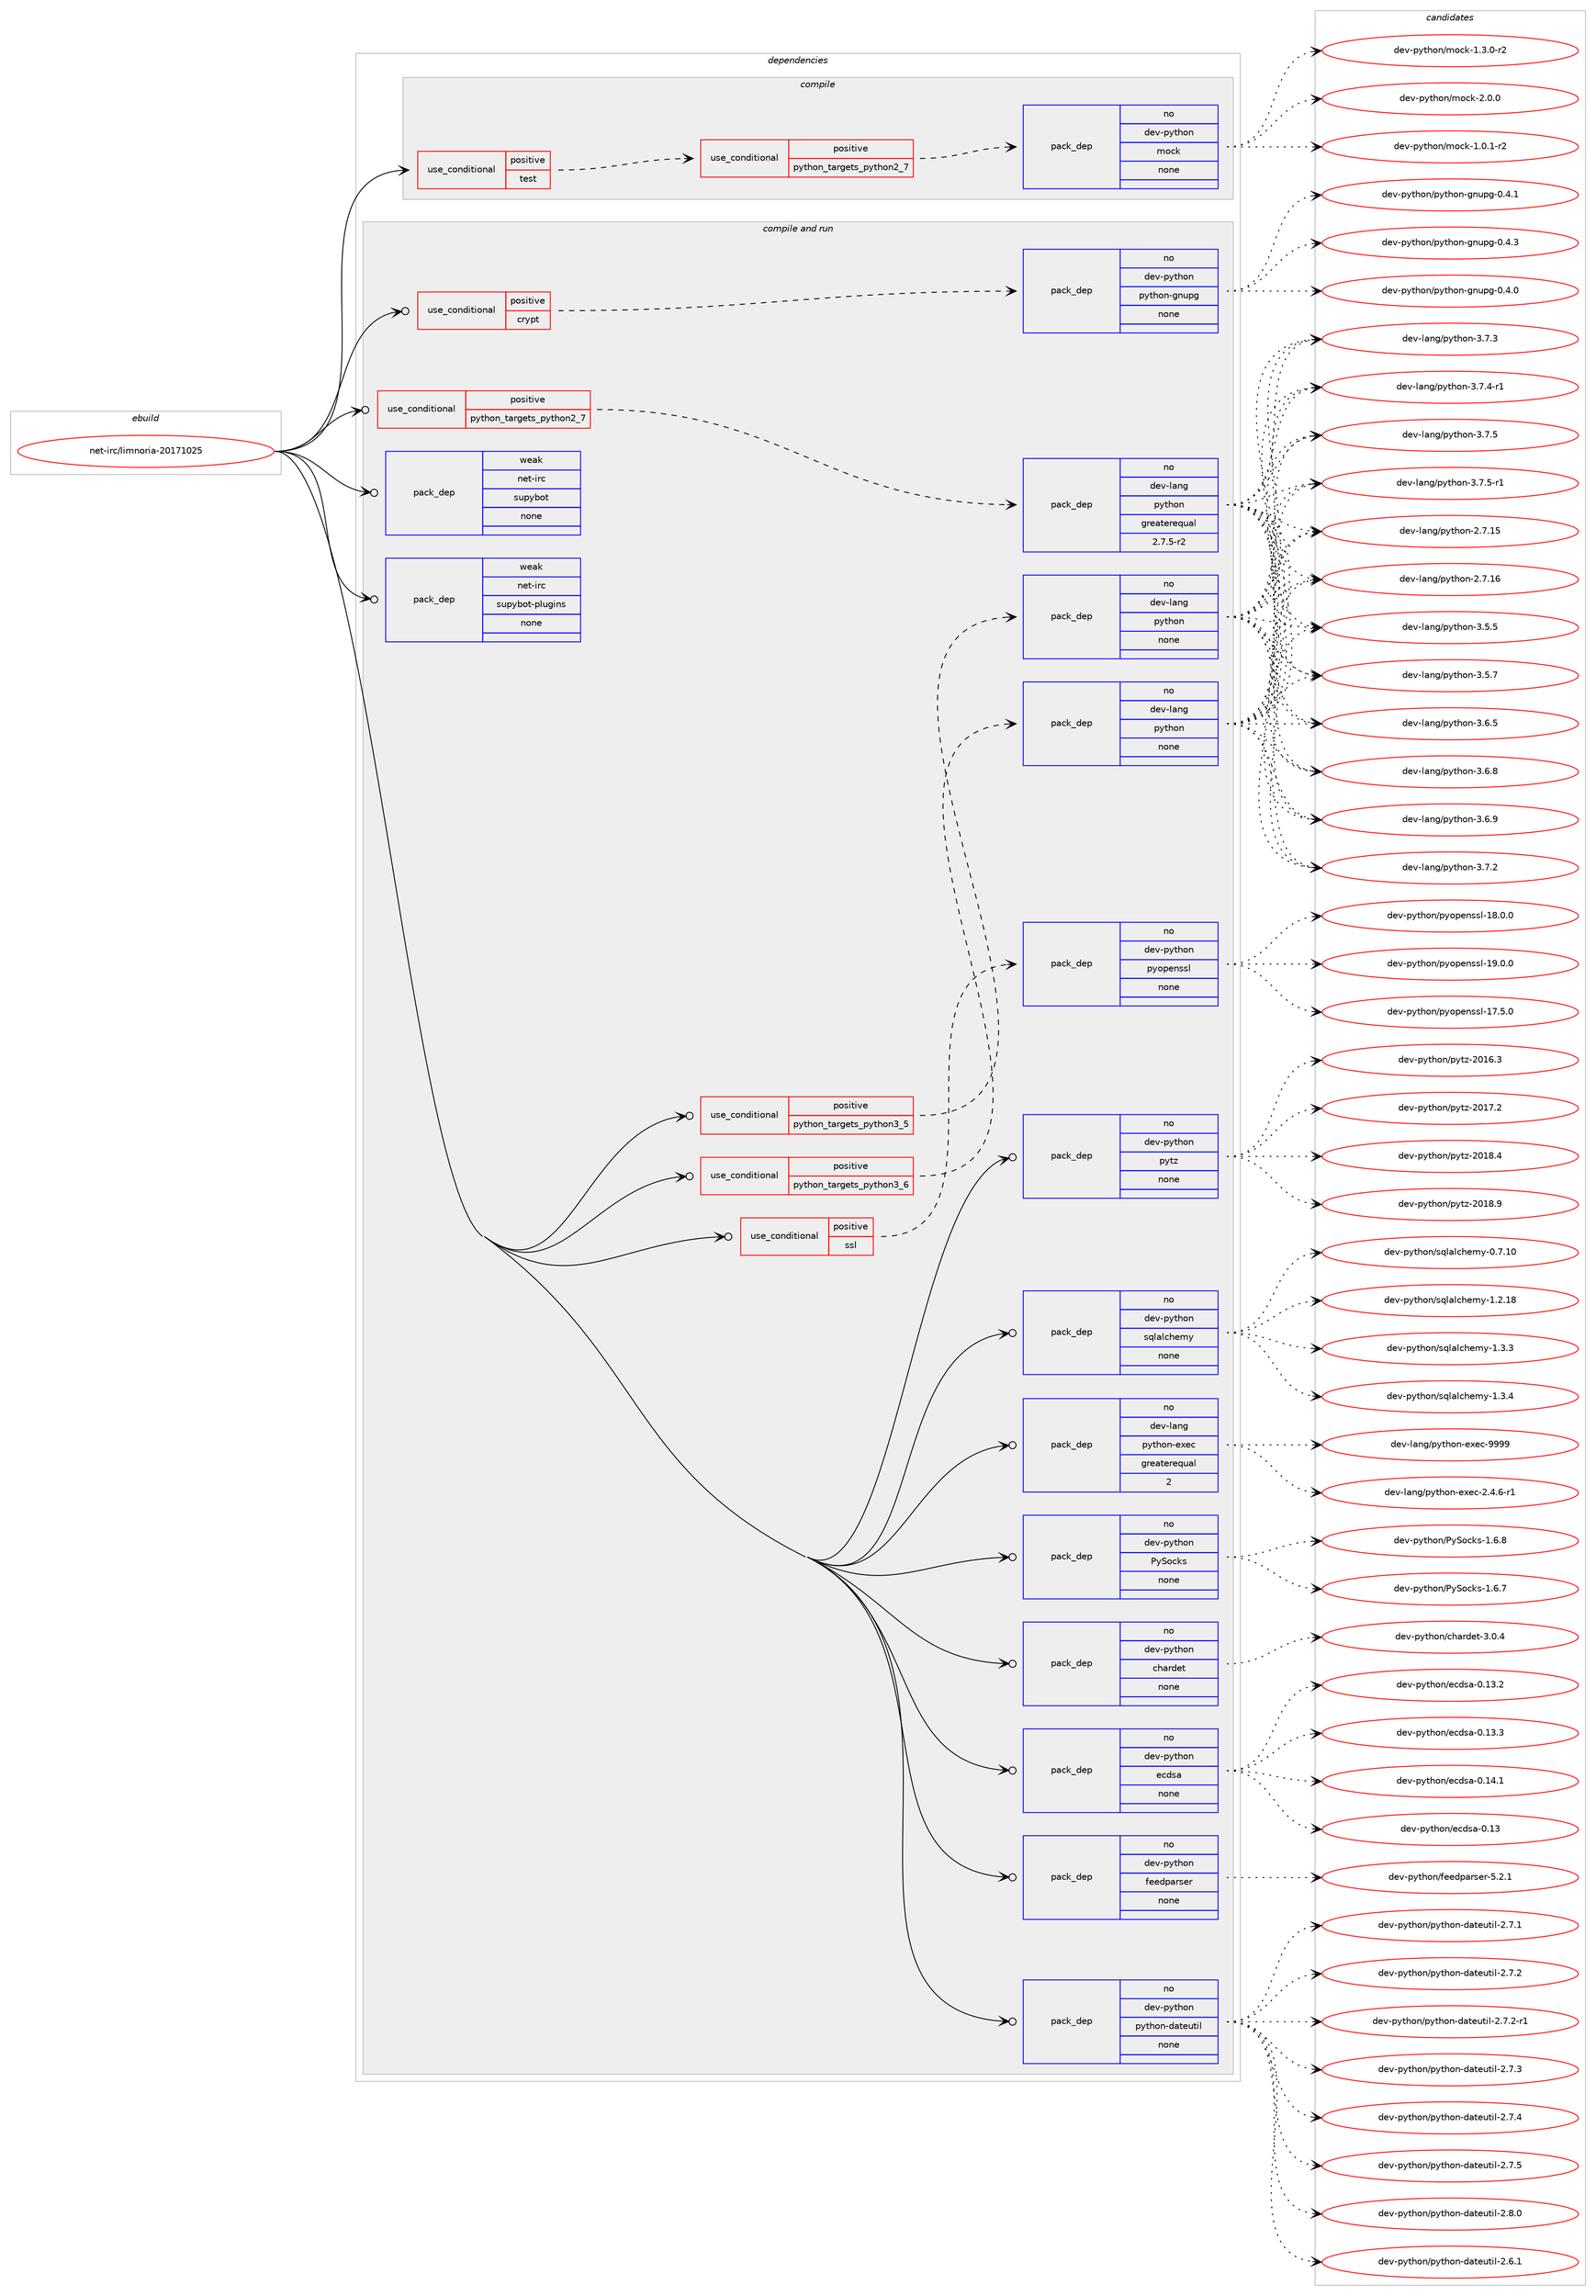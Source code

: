 digraph prolog {

# *************
# Graph options
# *************

newrank=true;
concentrate=true;
compound=true;
graph [rankdir=LR,fontname=Helvetica,fontsize=10,ranksep=1.5];#, ranksep=2.5, nodesep=0.2];
edge  [arrowhead=vee];
node  [fontname=Helvetica,fontsize=10];

# **********
# The ebuild
# **********

subgraph cluster_leftcol {
color=gray;
rank=same;
label=<<i>ebuild</i>>;
id [label="net-irc/limnoria-20171025", color=red, width=4, href="../net-irc/limnoria-20171025.svg"];
}

# ****************
# The dependencies
# ****************

subgraph cluster_midcol {
color=gray;
label=<<i>dependencies</i>>;
subgraph cluster_compile {
fillcolor="#eeeeee";
style=filled;
label=<<i>compile</i>>;
subgraph cond200869 {
dependency824465 [label=<<TABLE BORDER="0" CELLBORDER="1" CELLSPACING="0" CELLPADDING="4"><TR><TD ROWSPAN="3" CELLPADDING="10">use_conditional</TD></TR><TR><TD>positive</TD></TR><TR><TD>test</TD></TR></TABLE>>, shape=none, color=red];
subgraph cond200870 {
dependency824466 [label=<<TABLE BORDER="0" CELLBORDER="1" CELLSPACING="0" CELLPADDING="4"><TR><TD ROWSPAN="3" CELLPADDING="10">use_conditional</TD></TR><TR><TD>positive</TD></TR><TR><TD>python_targets_python2_7</TD></TR></TABLE>>, shape=none, color=red];
subgraph pack609172 {
dependency824467 [label=<<TABLE BORDER="0" CELLBORDER="1" CELLSPACING="0" CELLPADDING="4" WIDTH="220"><TR><TD ROWSPAN="6" CELLPADDING="30">pack_dep</TD></TR><TR><TD WIDTH="110">no</TD></TR><TR><TD>dev-python</TD></TR><TR><TD>mock</TD></TR><TR><TD>none</TD></TR><TR><TD></TD></TR></TABLE>>, shape=none, color=blue];
}
dependency824466:e -> dependency824467:w [weight=20,style="dashed",arrowhead="vee"];
}
dependency824465:e -> dependency824466:w [weight=20,style="dashed",arrowhead="vee"];
}
id:e -> dependency824465:w [weight=20,style="solid",arrowhead="vee"];
}
subgraph cluster_compileandrun {
fillcolor="#eeeeee";
style=filled;
label=<<i>compile and run</i>>;
subgraph cond200871 {
dependency824468 [label=<<TABLE BORDER="0" CELLBORDER="1" CELLSPACING="0" CELLPADDING="4"><TR><TD ROWSPAN="3" CELLPADDING="10">use_conditional</TD></TR><TR><TD>positive</TD></TR><TR><TD>crypt</TD></TR></TABLE>>, shape=none, color=red];
subgraph pack609173 {
dependency824469 [label=<<TABLE BORDER="0" CELLBORDER="1" CELLSPACING="0" CELLPADDING="4" WIDTH="220"><TR><TD ROWSPAN="6" CELLPADDING="30">pack_dep</TD></TR><TR><TD WIDTH="110">no</TD></TR><TR><TD>dev-python</TD></TR><TR><TD>python-gnupg</TD></TR><TR><TD>none</TD></TR><TR><TD></TD></TR></TABLE>>, shape=none, color=blue];
}
dependency824468:e -> dependency824469:w [weight=20,style="dashed",arrowhead="vee"];
}
id:e -> dependency824468:w [weight=20,style="solid",arrowhead="odotvee"];
subgraph cond200872 {
dependency824470 [label=<<TABLE BORDER="0" CELLBORDER="1" CELLSPACING="0" CELLPADDING="4"><TR><TD ROWSPAN="3" CELLPADDING="10">use_conditional</TD></TR><TR><TD>positive</TD></TR><TR><TD>python_targets_python2_7</TD></TR></TABLE>>, shape=none, color=red];
subgraph pack609174 {
dependency824471 [label=<<TABLE BORDER="0" CELLBORDER="1" CELLSPACING="0" CELLPADDING="4" WIDTH="220"><TR><TD ROWSPAN="6" CELLPADDING="30">pack_dep</TD></TR><TR><TD WIDTH="110">no</TD></TR><TR><TD>dev-lang</TD></TR><TR><TD>python</TD></TR><TR><TD>greaterequal</TD></TR><TR><TD>2.7.5-r2</TD></TR></TABLE>>, shape=none, color=blue];
}
dependency824470:e -> dependency824471:w [weight=20,style="dashed",arrowhead="vee"];
}
id:e -> dependency824470:w [weight=20,style="solid",arrowhead="odotvee"];
subgraph cond200873 {
dependency824472 [label=<<TABLE BORDER="0" CELLBORDER="1" CELLSPACING="0" CELLPADDING="4"><TR><TD ROWSPAN="3" CELLPADDING="10">use_conditional</TD></TR><TR><TD>positive</TD></TR><TR><TD>python_targets_python3_5</TD></TR></TABLE>>, shape=none, color=red];
subgraph pack609175 {
dependency824473 [label=<<TABLE BORDER="0" CELLBORDER="1" CELLSPACING="0" CELLPADDING="4" WIDTH="220"><TR><TD ROWSPAN="6" CELLPADDING="30">pack_dep</TD></TR><TR><TD WIDTH="110">no</TD></TR><TR><TD>dev-lang</TD></TR><TR><TD>python</TD></TR><TR><TD>none</TD></TR><TR><TD></TD></TR></TABLE>>, shape=none, color=blue];
}
dependency824472:e -> dependency824473:w [weight=20,style="dashed",arrowhead="vee"];
}
id:e -> dependency824472:w [weight=20,style="solid",arrowhead="odotvee"];
subgraph cond200874 {
dependency824474 [label=<<TABLE BORDER="0" CELLBORDER="1" CELLSPACING="0" CELLPADDING="4"><TR><TD ROWSPAN="3" CELLPADDING="10">use_conditional</TD></TR><TR><TD>positive</TD></TR><TR><TD>python_targets_python3_6</TD></TR></TABLE>>, shape=none, color=red];
subgraph pack609176 {
dependency824475 [label=<<TABLE BORDER="0" CELLBORDER="1" CELLSPACING="0" CELLPADDING="4" WIDTH="220"><TR><TD ROWSPAN="6" CELLPADDING="30">pack_dep</TD></TR><TR><TD WIDTH="110">no</TD></TR><TR><TD>dev-lang</TD></TR><TR><TD>python</TD></TR><TR><TD>none</TD></TR><TR><TD></TD></TR></TABLE>>, shape=none, color=blue];
}
dependency824474:e -> dependency824475:w [weight=20,style="dashed",arrowhead="vee"];
}
id:e -> dependency824474:w [weight=20,style="solid",arrowhead="odotvee"];
subgraph cond200875 {
dependency824476 [label=<<TABLE BORDER="0" CELLBORDER="1" CELLSPACING="0" CELLPADDING="4"><TR><TD ROWSPAN="3" CELLPADDING="10">use_conditional</TD></TR><TR><TD>positive</TD></TR><TR><TD>ssl</TD></TR></TABLE>>, shape=none, color=red];
subgraph pack609177 {
dependency824477 [label=<<TABLE BORDER="0" CELLBORDER="1" CELLSPACING="0" CELLPADDING="4" WIDTH="220"><TR><TD ROWSPAN="6" CELLPADDING="30">pack_dep</TD></TR><TR><TD WIDTH="110">no</TD></TR><TR><TD>dev-python</TD></TR><TR><TD>pyopenssl</TD></TR><TR><TD>none</TD></TR><TR><TD></TD></TR></TABLE>>, shape=none, color=blue];
}
dependency824476:e -> dependency824477:w [weight=20,style="dashed",arrowhead="vee"];
}
id:e -> dependency824476:w [weight=20,style="solid",arrowhead="odotvee"];
subgraph pack609178 {
dependency824478 [label=<<TABLE BORDER="0" CELLBORDER="1" CELLSPACING="0" CELLPADDING="4" WIDTH="220"><TR><TD ROWSPAN="6" CELLPADDING="30">pack_dep</TD></TR><TR><TD WIDTH="110">no</TD></TR><TR><TD>dev-lang</TD></TR><TR><TD>python-exec</TD></TR><TR><TD>greaterequal</TD></TR><TR><TD>2</TD></TR></TABLE>>, shape=none, color=blue];
}
id:e -> dependency824478:w [weight=20,style="solid",arrowhead="odotvee"];
subgraph pack609179 {
dependency824479 [label=<<TABLE BORDER="0" CELLBORDER="1" CELLSPACING="0" CELLPADDING="4" WIDTH="220"><TR><TD ROWSPAN="6" CELLPADDING="30">pack_dep</TD></TR><TR><TD WIDTH="110">no</TD></TR><TR><TD>dev-python</TD></TR><TR><TD>PySocks</TD></TR><TR><TD>none</TD></TR><TR><TD></TD></TR></TABLE>>, shape=none, color=blue];
}
id:e -> dependency824479:w [weight=20,style="solid",arrowhead="odotvee"];
subgraph pack609180 {
dependency824480 [label=<<TABLE BORDER="0" CELLBORDER="1" CELLSPACING="0" CELLPADDING="4" WIDTH="220"><TR><TD ROWSPAN="6" CELLPADDING="30">pack_dep</TD></TR><TR><TD WIDTH="110">no</TD></TR><TR><TD>dev-python</TD></TR><TR><TD>chardet</TD></TR><TR><TD>none</TD></TR><TR><TD></TD></TR></TABLE>>, shape=none, color=blue];
}
id:e -> dependency824480:w [weight=20,style="solid",arrowhead="odotvee"];
subgraph pack609181 {
dependency824481 [label=<<TABLE BORDER="0" CELLBORDER="1" CELLSPACING="0" CELLPADDING="4" WIDTH="220"><TR><TD ROWSPAN="6" CELLPADDING="30">pack_dep</TD></TR><TR><TD WIDTH="110">no</TD></TR><TR><TD>dev-python</TD></TR><TR><TD>ecdsa</TD></TR><TR><TD>none</TD></TR><TR><TD></TD></TR></TABLE>>, shape=none, color=blue];
}
id:e -> dependency824481:w [weight=20,style="solid",arrowhead="odotvee"];
subgraph pack609182 {
dependency824482 [label=<<TABLE BORDER="0" CELLBORDER="1" CELLSPACING="0" CELLPADDING="4" WIDTH="220"><TR><TD ROWSPAN="6" CELLPADDING="30">pack_dep</TD></TR><TR><TD WIDTH="110">no</TD></TR><TR><TD>dev-python</TD></TR><TR><TD>feedparser</TD></TR><TR><TD>none</TD></TR><TR><TD></TD></TR></TABLE>>, shape=none, color=blue];
}
id:e -> dependency824482:w [weight=20,style="solid",arrowhead="odotvee"];
subgraph pack609183 {
dependency824483 [label=<<TABLE BORDER="0" CELLBORDER="1" CELLSPACING="0" CELLPADDING="4" WIDTH="220"><TR><TD ROWSPAN="6" CELLPADDING="30">pack_dep</TD></TR><TR><TD WIDTH="110">no</TD></TR><TR><TD>dev-python</TD></TR><TR><TD>python-dateutil</TD></TR><TR><TD>none</TD></TR><TR><TD></TD></TR></TABLE>>, shape=none, color=blue];
}
id:e -> dependency824483:w [weight=20,style="solid",arrowhead="odotvee"];
subgraph pack609184 {
dependency824484 [label=<<TABLE BORDER="0" CELLBORDER="1" CELLSPACING="0" CELLPADDING="4" WIDTH="220"><TR><TD ROWSPAN="6" CELLPADDING="30">pack_dep</TD></TR><TR><TD WIDTH="110">no</TD></TR><TR><TD>dev-python</TD></TR><TR><TD>pytz</TD></TR><TR><TD>none</TD></TR><TR><TD></TD></TR></TABLE>>, shape=none, color=blue];
}
id:e -> dependency824484:w [weight=20,style="solid",arrowhead="odotvee"];
subgraph pack609185 {
dependency824485 [label=<<TABLE BORDER="0" CELLBORDER="1" CELLSPACING="0" CELLPADDING="4" WIDTH="220"><TR><TD ROWSPAN="6" CELLPADDING="30">pack_dep</TD></TR><TR><TD WIDTH="110">no</TD></TR><TR><TD>dev-python</TD></TR><TR><TD>sqlalchemy</TD></TR><TR><TD>none</TD></TR><TR><TD></TD></TR></TABLE>>, shape=none, color=blue];
}
id:e -> dependency824485:w [weight=20,style="solid",arrowhead="odotvee"];
subgraph pack609186 {
dependency824486 [label=<<TABLE BORDER="0" CELLBORDER="1" CELLSPACING="0" CELLPADDING="4" WIDTH="220"><TR><TD ROWSPAN="6" CELLPADDING="30">pack_dep</TD></TR><TR><TD WIDTH="110">weak</TD></TR><TR><TD>net-irc</TD></TR><TR><TD>supybot</TD></TR><TR><TD>none</TD></TR><TR><TD></TD></TR></TABLE>>, shape=none, color=blue];
}
id:e -> dependency824486:w [weight=20,style="solid",arrowhead="odotvee"];
subgraph pack609187 {
dependency824487 [label=<<TABLE BORDER="0" CELLBORDER="1" CELLSPACING="0" CELLPADDING="4" WIDTH="220"><TR><TD ROWSPAN="6" CELLPADDING="30">pack_dep</TD></TR><TR><TD WIDTH="110">weak</TD></TR><TR><TD>net-irc</TD></TR><TR><TD>supybot-plugins</TD></TR><TR><TD>none</TD></TR><TR><TD></TD></TR></TABLE>>, shape=none, color=blue];
}
id:e -> dependency824487:w [weight=20,style="solid",arrowhead="odotvee"];
}
subgraph cluster_run {
fillcolor="#eeeeee";
style=filled;
label=<<i>run</i>>;
}
}

# **************
# The candidates
# **************

subgraph cluster_choices {
rank=same;
color=gray;
label=<<i>candidates</i>>;

subgraph choice609172 {
color=black;
nodesep=1;
choice1001011184511212111610411111047109111991074549464846494511450 [label="dev-python/mock-1.0.1-r2", color=red, width=4,href="../dev-python/mock-1.0.1-r2.svg"];
choice1001011184511212111610411111047109111991074549465146484511450 [label="dev-python/mock-1.3.0-r2", color=red, width=4,href="../dev-python/mock-1.3.0-r2.svg"];
choice100101118451121211161041111104710911199107455046484648 [label="dev-python/mock-2.0.0", color=red, width=4,href="../dev-python/mock-2.0.0.svg"];
dependency824467:e -> choice1001011184511212111610411111047109111991074549464846494511450:w [style=dotted,weight="100"];
dependency824467:e -> choice1001011184511212111610411111047109111991074549465146484511450:w [style=dotted,weight="100"];
dependency824467:e -> choice100101118451121211161041111104710911199107455046484648:w [style=dotted,weight="100"];
}
subgraph choice609173 {
color=black;
nodesep=1;
choice100101118451121211161041111104711212111610411111045103110117112103454846524648 [label="dev-python/python-gnupg-0.4.0", color=red, width=4,href="../dev-python/python-gnupg-0.4.0.svg"];
choice100101118451121211161041111104711212111610411111045103110117112103454846524649 [label="dev-python/python-gnupg-0.4.1", color=red, width=4,href="../dev-python/python-gnupg-0.4.1.svg"];
choice100101118451121211161041111104711212111610411111045103110117112103454846524651 [label="dev-python/python-gnupg-0.4.3", color=red, width=4,href="../dev-python/python-gnupg-0.4.3.svg"];
dependency824469:e -> choice100101118451121211161041111104711212111610411111045103110117112103454846524648:w [style=dotted,weight="100"];
dependency824469:e -> choice100101118451121211161041111104711212111610411111045103110117112103454846524649:w [style=dotted,weight="100"];
dependency824469:e -> choice100101118451121211161041111104711212111610411111045103110117112103454846524651:w [style=dotted,weight="100"];
}
subgraph choice609174 {
color=black;
nodesep=1;
choice10010111845108971101034711212111610411111045504655464953 [label="dev-lang/python-2.7.15", color=red, width=4,href="../dev-lang/python-2.7.15.svg"];
choice10010111845108971101034711212111610411111045504655464954 [label="dev-lang/python-2.7.16", color=red, width=4,href="../dev-lang/python-2.7.16.svg"];
choice100101118451089711010347112121116104111110455146534653 [label="dev-lang/python-3.5.5", color=red, width=4,href="../dev-lang/python-3.5.5.svg"];
choice100101118451089711010347112121116104111110455146534655 [label="dev-lang/python-3.5.7", color=red, width=4,href="../dev-lang/python-3.5.7.svg"];
choice100101118451089711010347112121116104111110455146544653 [label="dev-lang/python-3.6.5", color=red, width=4,href="../dev-lang/python-3.6.5.svg"];
choice100101118451089711010347112121116104111110455146544656 [label="dev-lang/python-3.6.8", color=red, width=4,href="../dev-lang/python-3.6.8.svg"];
choice100101118451089711010347112121116104111110455146544657 [label="dev-lang/python-3.6.9", color=red, width=4,href="../dev-lang/python-3.6.9.svg"];
choice100101118451089711010347112121116104111110455146554650 [label="dev-lang/python-3.7.2", color=red, width=4,href="../dev-lang/python-3.7.2.svg"];
choice100101118451089711010347112121116104111110455146554651 [label="dev-lang/python-3.7.3", color=red, width=4,href="../dev-lang/python-3.7.3.svg"];
choice1001011184510897110103471121211161041111104551465546524511449 [label="dev-lang/python-3.7.4-r1", color=red, width=4,href="../dev-lang/python-3.7.4-r1.svg"];
choice100101118451089711010347112121116104111110455146554653 [label="dev-lang/python-3.7.5", color=red, width=4,href="../dev-lang/python-3.7.5.svg"];
choice1001011184510897110103471121211161041111104551465546534511449 [label="dev-lang/python-3.7.5-r1", color=red, width=4,href="../dev-lang/python-3.7.5-r1.svg"];
dependency824471:e -> choice10010111845108971101034711212111610411111045504655464953:w [style=dotted,weight="100"];
dependency824471:e -> choice10010111845108971101034711212111610411111045504655464954:w [style=dotted,weight="100"];
dependency824471:e -> choice100101118451089711010347112121116104111110455146534653:w [style=dotted,weight="100"];
dependency824471:e -> choice100101118451089711010347112121116104111110455146534655:w [style=dotted,weight="100"];
dependency824471:e -> choice100101118451089711010347112121116104111110455146544653:w [style=dotted,weight="100"];
dependency824471:e -> choice100101118451089711010347112121116104111110455146544656:w [style=dotted,weight="100"];
dependency824471:e -> choice100101118451089711010347112121116104111110455146544657:w [style=dotted,weight="100"];
dependency824471:e -> choice100101118451089711010347112121116104111110455146554650:w [style=dotted,weight="100"];
dependency824471:e -> choice100101118451089711010347112121116104111110455146554651:w [style=dotted,weight="100"];
dependency824471:e -> choice1001011184510897110103471121211161041111104551465546524511449:w [style=dotted,weight="100"];
dependency824471:e -> choice100101118451089711010347112121116104111110455146554653:w [style=dotted,weight="100"];
dependency824471:e -> choice1001011184510897110103471121211161041111104551465546534511449:w [style=dotted,weight="100"];
}
subgraph choice609175 {
color=black;
nodesep=1;
choice10010111845108971101034711212111610411111045504655464953 [label="dev-lang/python-2.7.15", color=red, width=4,href="../dev-lang/python-2.7.15.svg"];
choice10010111845108971101034711212111610411111045504655464954 [label="dev-lang/python-2.7.16", color=red, width=4,href="../dev-lang/python-2.7.16.svg"];
choice100101118451089711010347112121116104111110455146534653 [label="dev-lang/python-3.5.5", color=red, width=4,href="../dev-lang/python-3.5.5.svg"];
choice100101118451089711010347112121116104111110455146534655 [label="dev-lang/python-3.5.7", color=red, width=4,href="../dev-lang/python-3.5.7.svg"];
choice100101118451089711010347112121116104111110455146544653 [label="dev-lang/python-3.6.5", color=red, width=4,href="../dev-lang/python-3.6.5.svg"];
choice100101118451089711010347112121116104111110455146544656 [label="dev-lang/python-3.6.8", color=red, width=4,href="../dev-lang/python-3.6.8.svg"];
choice100101118451089711010347112121116104111110455146544657 [label="dev-lang/python-3.6.9", color=red, width=4,href="../dev-lang/python-3.6.9.svg"];
choice100101118451089711010347112121116104111110455146554650 [label="dev-lang/python-3.7.2", color=red, width=4,href="../dev-lang/python-3.7.2.svg"];
choice100101118451089711010347112121116104111110455146554651 [label="dev-lang/python-3.7.3", color=red, width=4,href="../dev-lang/python-3.7.3.svg"];
choice1001011184510897110103471121211161041111104551465546524511449 [label="dev-lang/python-3.7.4-r1", color=red, width=4,href="../dev-lang/python-3.7.4-r1.svg"];
choice100101118451089711010347112121116104111110455146554653 [label="dev-lang/python-3.7.5", color=red, width=4,href="../dev-lang/python-3.7.5.svg"];
choice1001011184510897110103471121211161041111104551465546534511449 [label="dev-lang/python-3.7.5-r1", color=red, width=4,href="../dev-lang/python-3.7.5-r1.svg"];
dependency824473:e -> choice10010111845108971101034711212111610411111045504655464953:w [style=dotted,weight="100"];
dependency824473:e -> choice10010111845108971101034711212111610411111045504655464954:w [style=dotted,weight="100"];
dependency824473:e -> choice100101118451089711010347112121116104111110455146534653:w [style=dotted,weight="100"];
dependency824473:e -> choice100101118451089711010347112121116104111110455146534655:w [style=dotted,weight="100"];
dependency824473:e -> choice100101118451089711010347112121116104111110455146544653:w [style=dotted,weight="100"];
dependency824473:e -> choice100101118451089711010347112121116104111110455146544656:w [style=dotted,weight="100"];
dependency824473:e -> choice100101118451089711010347112121116104111110455146544657:w [style=dotted,weight="100"];
dependency824473:e -> choice100101118451089711010347112121116104111110455146554650:w [style=dotted,weight="100"];
dependency824473:e -> choice100101118451089711010347112121116104111110455146554651:w [style=dotted,weight="100"];
dependency824473:e -> choice1001011184510897110103471121211161041111104551465546524511449:w [style=dotted,weight="100"];
dependency824473:e -> choice100101118451089711010347112121116104111110455146554653:w [style=dotted,weight="100"];
dependency824473:e -> choice1001011184510897110103471121211161041111104551465546534511449:w [style=dotted,weight="100"];
}
subgraph choice609176 {
color=black;
nodesep=1;
choice10010111845108971101034711212111610411111045504655464953 [label="dev-lang/python-2.7.15", color=red, width=4,href="../dev-lang/python-2.7.15.svg"];
choice10010111845108971101034711212111610411111045504655464954 [label="dev-lang/python-2.7.16", color=red, width=4,href="../dev-lang/python-2.7.16.svg"];
choice100101118451089711010347112121116104111110455146534653 [label="dev-lang/python-3.5.5", color=red, width=4,href="../dev-lang/python-3.5.5.svg"];
choice100101118451089711010347112121116104111110455146534655 [label="dev-lang/python-3.5.7", color=red, width=4,href="../dev-lang/python-3.5.7.svg"];
choice100101118451089711010347112121116104111110455146544653 [label="dev-lang/python-3.6.5", color=red, width=4,href="../dev-lang/python-3.6.5.svg"];
choice100101118451089711010347112121116104111110455146544656 [label="dev-lang/python-3.6.8", color=red, width=4,href="../dev-lang/python-3.6.8.svg"];
choice100101118451089711010347112121116104111110455146544657 [label="dev-lang/python-3.6.9", color=red, width=4,href="../dev-lang/python-3.6.9.svg"];
choice100101118451089711010347112121116104111110455146554650 [label="dev-lang/python-3.7.2", color=red, width=4,href="../dev-lang/python-3.7.2.svg"];
choice100101118451089711010347112121116104111110455146554651 [label="dev-lang/python-3.7.3", color=red, width=4,href="../dev-lang/python-3.7.3.svg"];
choice1001011184510897110103471121211161041111104551465546524511449 [label="dev-lang/python-3.7.4-r1", color=red, width=4,href="../dev-lang/python-3.7.4-r1.svg"];
choice100101118451089711010347112121116104111110455146554653 [label="dev-lang/python-3.7.5", color=red, width=4,href="../dev-lang/python-3.7.5.svg"];
choice1001011184510897110103471121211161041111104551465546534511449 [label="dev-lang/python-3.7.5-r1", color=red, width=4,href="../dev-lang/python-3.7.5-r1.svg"];
dependency824475:e -> choice10010111845108971101034711212111610411111045504655464953:w [style=dotted,weight="100"];
dependency824475:e -> choice10010111845108971101034711212111610411111045504655464954:w [style=dotted,weight="100"];
dependency824475:e -> choice100101118451089711010347112121116104111110455146534653:w [style=dotted,weight="100"];
dependency824475:e -> choice100101118451089711010347112121116104111110455146534655:w [style=dotted,weight="100"];
dependency824475:e -> choice100101118451089711010347112121116104111110455146544653:w [style=dotted,weight="100"];
dependency824475:e -> choice100101118451089711010347112121116104111110455146544656:w [style=dotted,weight="100"];
dependency824475:e -> choice100101118451089711010347112121116104111110455146544657:w [style=dotted,weight="100"];
dependency824475:e -> choice100101118451089711010347112121116104111110455146554650:w [style=dotted,weight="100"];
dependency824475:e -> choice100101118451089711010347112121116104111110455146554651:w [style=dotted,weight="100"];
dependency824475:e -> choice1001011184510897110103471121211161041111104551465546524511449:w [style=dotted,weight="100"];
dependency824475:e -> choice100101118451089711010347112121116104111110455146554653:w [style=dotted,weight="100"];
dependency824475:e -> choice1001011184510897110103471121211161041111104551465546534511449:w [style=dotted,weight="100"];
}
subgraph choice609177 {
color=black;
nodesep=1;
choice100101118451121211161041111104711212111111210111011511510845495546534648 [label="dev-python/pyopenssl-17.5.0", color=red, width=4,href="../dev-python/pyopenssl-17.5.0.svg"];
choice100101118451121211161041111104711212111111210111011511510845495646484648 [label="dev-python/pyopenssl-18.0.0", color=red, width=4,href="../dev-python/pyopenssl-18.0.0.svg"];
choice100101118451121211161041111104711212111111210111011511510845495746484648 [label="dev-python/pyopenssl-19.0.0", color=red, width=4,href="../dev-python/pyopenssl-19.0.0.svg"];
dependency824477:e -> choice100101118451121211161041111104711212111111210111011511510845495546534648:w [style=dotted,weight="100"];
dependency824477:e -> choice100101118451121211161041111104711212111111210111011511510845495646484648:w [style=dotted,weight="100"];
dependency824477:e -> choice100101118451121211161041111104711212111111210111011511510845495746484648:w [style=dotted,weight="100"];
}
subgraph choice609178 {
color=black;
nodesep=1;
choice10010111845108971101034711212111610411111045101120101994550465246544511449 [label="dev-lang/python-exec-2.4.6-r1", color=red, width=4,href="../dev-lang/python-exec-2.4.6-r1.svg"];
choice10010111845108971101034711212111610411111045101120101994557575757 [label="dev-lang/python-exec-9999", color=red, width=4,href="../dev-lang/python-exec-9999.svg"];
dependency824478:e -> choice10010111845108971101034711212111610411111045101120101994550465246544511449:w [style=dotted,weight="100"];
dependency824478:e -> choice10010111845108971101034711212111610411111045101120101994557575757:w [style=dotted,weight="100"];
}
subgraph choice609179 {
color=black;
nodesep=1;
choice1001011184511212111610411111047801218311199107115454946544655 [label="dev-python/PySocks-1.6.7", color=red, width=4,href="../dev-python/PySocks-1.6.7.svg"];
choice1001011184511212111610411111047801218311199107115454946544656 [label="dev-python/PySocks-1.6.8", color=red, width=4,href="../dev-python/PySocks-1.6.8.svg"];
dependency824479:e -> choice1001011184511212111610411111047801218311199107115454946544655:w [style=dotted,weight="100"];
dependency824479:e -> choice1001011184511212111610411111047801218311199107115454946544656:w [style=dotted,weight="100"];
}
subgraph choice609180 {
color=black;
nodesep=1;
choice10010111845112121116104111110479910497114100101116455146484652 [label="dev-python/chardet-3.0.4", color=red, width=4,href="../dev-python/chardet-3.0.4.svg"];
dependency824480:e -> choice10010111845112121116104111110479910497114100101116455146484652:w [style=dotted,weight="100"];
}
subgraph choice609181 {
color=black;
nodesep=1;
choice100101118451121211161041111104710199100115974548464951 [label="dev-python/ecdsa-0.13", color=red, width=4,href="../dev-python/ecdsa-0.13.svg"];
choice1001011184511212111610411111047101991001159745484649514650 [label="dev-python/ecdsa-0.13.2", color=red, width=4,href="../dev-python/ecdsa-0.13.2.svg"];
choice1001011184511212111610411111047101991001159745484649514651 [label="dev-python/ecdsa-0.13.3", color=red, width=4,href="../dev-python/ecdsa-0.13.3.svg"];
choice1001011184511212111610411111047101991001159745484649524649 [label="dev-python/ecdsa-0.14.1", color=red, width=4,href="../dev-python/ecdsa-0.14.1.svg"];
dependency824481:e -> choice100101118451121211161041111104710199100115974548464951:w [style=dotted,weight="100"];
dependency824481:e -> choice1001011184511212111610411111047101991001159745484649514650:w [style=dotted,weight="100"];
dependency824481:e -> choice1001011184511212111610411111047101991001159745484649514651:w [style=dotted,weight="100"];
dependency824481:e -> choice1001011184511212111610411111047101991001159745484649524649:w [style=dotted,weight="100"];
}
subgraph choice609182 {
color=black;
nodesep=1;
choice100101118451121211161041111104710210110110011297114115101114455346504649 [label="dev-python/feedparser-5.2.1", color=red, width=4,href="../dev-python/feedparser-5.2.1.svg"];
dependency824482:e -> choice100101118451121211161041111104710210110110011297114115101114455346504649:w [style=dotted,weight="100"];
}
subgraph choice609183 {
color=black;
nodesep=1;
choice10010111845112121116104111110471121211161041111104510097116101117116105108455046544649 [label="dev-python/python-dateutil-2.6.1", color=red, width=4,href="../dev-python/python-dateutil-2.6.1.svg"];
choice10010111845112121116104111110471121211161041111104510097116101117116105108455046554649 [label="dev-python/python-dateutil-2.7.1", color=red, width=4,href="../dev-python/python-dateutil-2.7.1.svg"];
choice10010111845112121116104111110471121211161041111104510097116101117116105108455046554650 [label="dev-python/python-dateutil-2.7.2", color=red, width=4,href="../dev-python/python-dateutil-2.7.2.svg"];
choice100101118451121211161041111104711212111610411111045100971161011171161051084550465546504511449 [label="dev-python/python-dateutil-2.7.2-r1", color=red, width=4,href="../dev-python/python-dateutil-2.7.2-r1.svg"];
choice10010111845112121116104111110471121211161041111104510097116101117116105108455046554651 [label="dev-python/python-dateutil-2.7.3", color=red, width=4,href="../dev-python/python-dateutil-2.7.3.svg"];
choice10010111845112121116104111110471121211161041111104510097116101117116105108455046554652 [label="dev-python/python-dateutil-2.7.4", color=red, width=4,href="../dev-python/python-dateutil-2.7.4.svg"];
choice10010111845112121116104111110471121211161041111104510097116101117116105108455046554653 [label="dev-python/python-dateutil-2.7.5", color=red, width=4,href="../dev-python/python-dateutil-2.7.5.svg"];
choice10010111845112121116104111110471121211161041111104510097116101117116105108455046564648 [label="dev-python/python-dateutil-2.8.0", color=red, width=4,href="../dev-python/python-dateutil-2.8.0.svg"];
dependency824483:e -> choice10010111845112121116104111110471121211161041111104510097116101117116105108455046544649:w [style=dotted,weight="100"];
dependency824483:e -> choice10010111845112121116104111110471121211161041111104510097116101117116105108455046554649:w [style=dotted,weight="100"];
dependency824483:e -> choice10010111845112121116104111110471121211161041111104510097116101117116105108455046554650:w [style=dotted,weight="100"];
dependency824483:e -> choice100101118451121211161041111104711212111610411111045100971161011171161051084550465546504511449:w [style=dotted,weight="100"];
dependency824483:e -> choice10010111845112121116104111110471121211161041111104510097116101117116105108455046554651:w [style=dotted,weight="100"];
dependency824483:e -> choice10010111845112121116104111110471121211161041111104510097116101117116105108455046554652:w [style=dotted,weight="100"];
dependency824483:e -> choice10010111845112121116104111110471121211161041111104510097116101117116105108455046554653:w [style=dotted,weight="100"];
dependency824483:e -> choice10010111845112121116104111110471121211161041111104510097116101117116105108455046564648:w [style=dotted,weight="100"];
}
subgraph choice609184 {
color=black;
nodesep=1;
choice100101118451121211161041111104711212111612245504849544651 [label="dev-python/pytz-2016.3", color=red, width=4,href="../dev-python/pytz-2016.3.svg"];
choice100101118451121211161041111104711212111612245504849554650 [label="dev-python/pytz-2017.2", color=red, width=4,href="../dev-python/pytz-2017.2.svg"];
choice100101118451121211161041111104711212111612245504849564652 [label="dev-python/pytz-2018.4", color=red, width=4,href="../dev-python/pytz-2018.4.svg"];
choice100101118451121211161041111104711212111612245504849564657 [label="dev-python/pytz-2018.9", color=red, width=4,href="../dev-python/pytz-2018.9.svg"];
dependency824484:e -> choice100101118451121211161041111104711212111612245504849544651:w [style=dotted,weight="100"];
dependency824484:e -> choice100101118451121211161041111104711212111612245504849554650:w [style=dotted,weight="100"];
dependency824484:e -> choice100101118451121211161041111104711212111612245504849564652:w [style=dotted,weight="100"];
dependency824484:e -> choice100101118451121211161041111104711212111612245504849564657:w [style=dotted,weight="100"];
}
subgraph choice609185 {
color=black;
nodesep=1;
choice1001011184511212111610411111047115113108971089910410110912145484655464948 [label="dev-python/sqlalchemy-0.7.10", color=red, width=4,href="../dev-python/sqlalchemy-0.7.10.svg"];
choice1001011184511212111610411111047115113108971089910410110912145494650464956 [label="dev-python/sqlalchemy-1.2.18", color=red, width=4,href="../dev-python/sqlalchemy-1.2.18.svg"];
choice10010111845112121116104111110471151131089710899104101109121454946514651 [label="dev-python/sqlalchemy-1.3.3", color=red, width=4,href="../dev-python/sqlalchemy-1.3.3.svg"];
choice10010111845112121116104111110471151131089710899104101109121454946514652 [label="dev-python/sqlalchemy-1.3.4", color=red, width=4,href="../dev-python/sqlalchemy-1.3.4.svg"];
dependency824485:e -> choice1001011184511212111610411111047115113108971089910410110912145484655464948:w [style=dotted,weight="100"];
dependency824485:e -> choice1001011184511212111610411111047115113108971089910410110912145494650464956:w [style=dotted,weight="100"];
dependency824485:e -> choice10010111845112121116104111110471151131089710899104101109121454946514651:w [style=dotted,weight="100"];
dependency824485:e -> choice10010111845112121116104111110471151131089710899104101109121454946514652:w [style=dotted,weight="100"];
}
subgraph choice609186 {
color=black;
nodesep=1;
}
subgraph choice609187 {
color=black;
nodesep=1;
}
}

}
